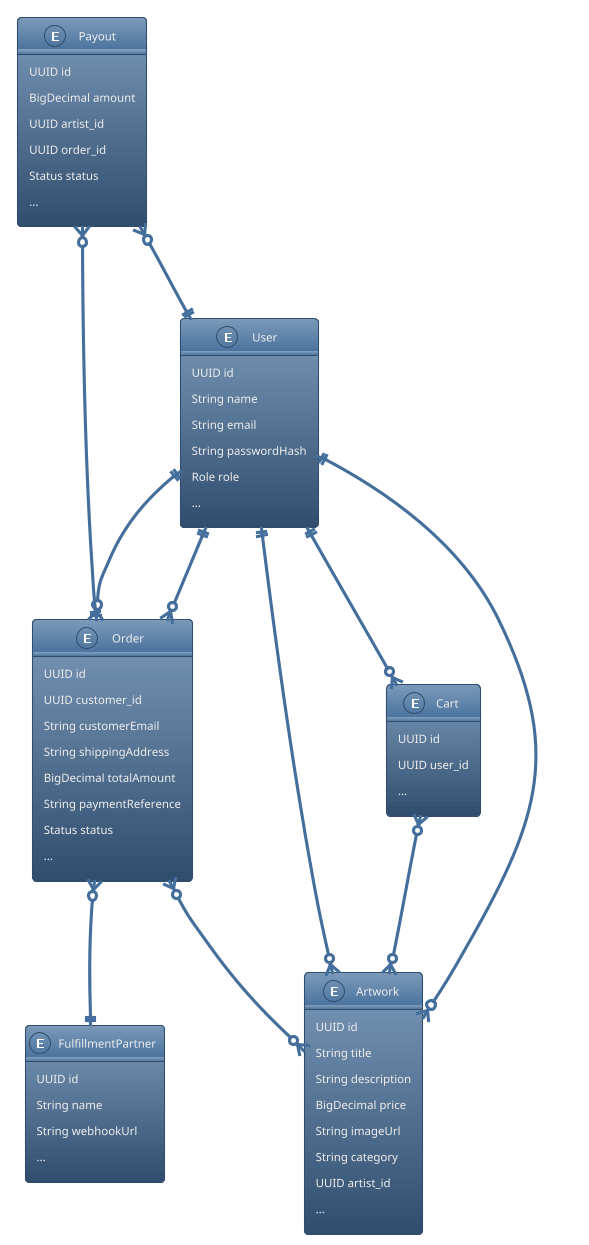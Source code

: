 @startuml
!theme spacelab
entity User {
  UUID id
  String name
  String email
  String passwordHash
  Role role
  ...
}
entity Artwork {
  UUID id
  String title
  String description
  BigDecimal price
  String imageUrl
  String category
  UUID artist_id
  ...
}
entity Order {
  UUID id
  UUID customer_id
  String customerEmail
  String shippingAddress
  BigDecimal totalAmount
  String paymentReference
  Status status
  ...
}
entity Payout {
  UUID id
  BigDecimal amount
  UUID artist_id
  UUID order_id
  Status status
  ...
}
entity FulfillmentPartner {
  UUID id
  String name
  String webhookUrl
  ...
}
entity Cart {
  UUID id
  UUID user_id
  ...
}

User ||--o{ Artwork : "creates"
User ||--o{ Order : "places"
User ||--o{ Cart : "has"
Artwork }o--|| User : "artist"
Order }o--|| User : "customer"
Order }o--o{ Artwork : "contains"
Payout }o--|| User : "artist"
Payout }o--|| Order : "for"
Order }o--|| FulfillmentPartner : "fulfilled by"
Cart }o--o{ Artwork : "contains"
@enduml
